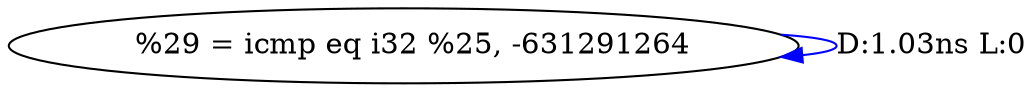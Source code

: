 digraph {
Node0x2bae6c0[label="  %29 = icmp eq i32 %25, -631291264"];
Node0x2bae6c0 -> Node0x2bae6c0[label="D:1.03ns L:0",color=blue];
}
